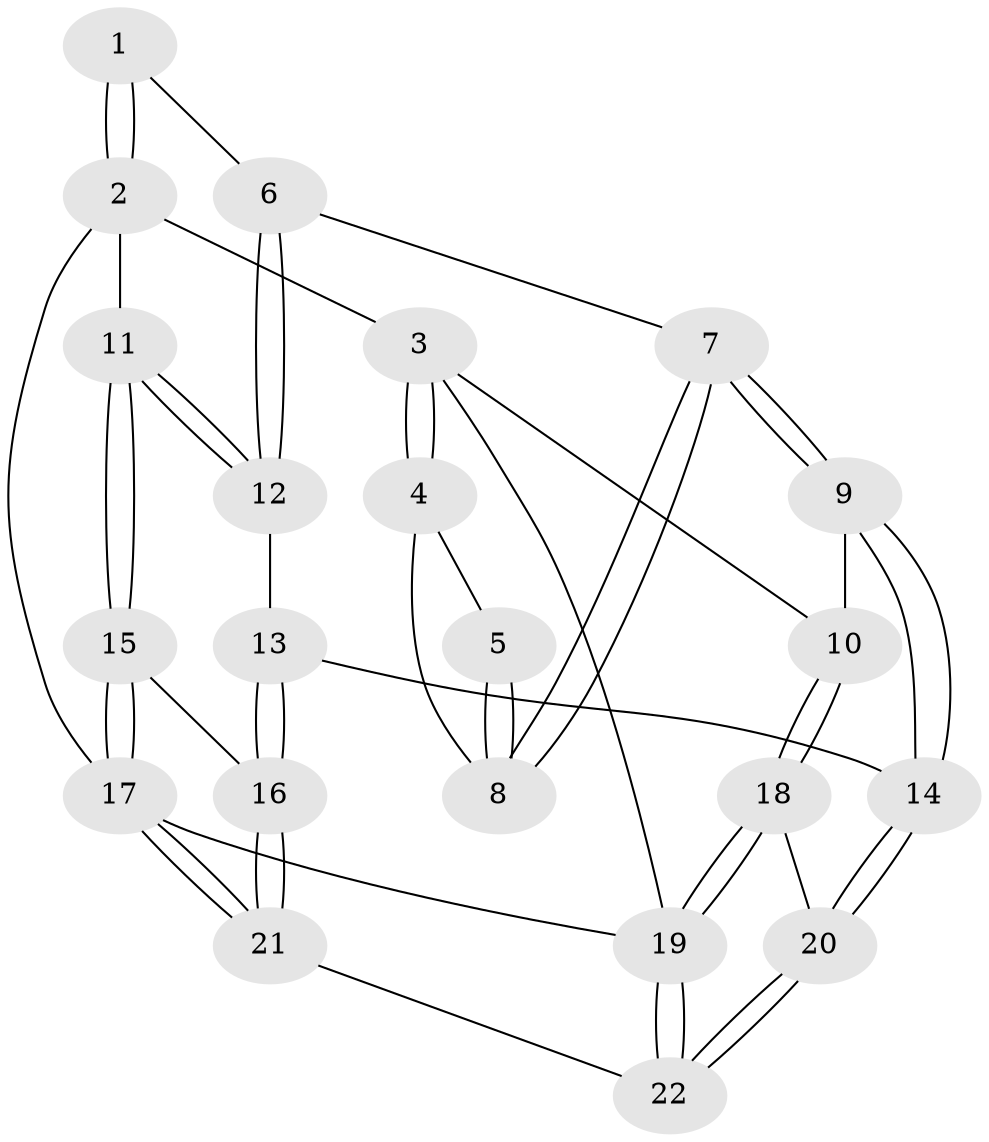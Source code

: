 // Generated by graph-tools (version 1.1) at 2025/46/02/15/25 05:46:28]
// undirected, 22 vertices, 52 edges
graph export_dot {
graph [start="1"]
  node [color=gray90,style=filled];
  1 [pos="+0.8932766493323822+0"];
  2 [pos="+1+0"];
  3 [pos="+0+0"];
  4 [pos="+0+0"];
  5 [pos="+0.4509163143970247+0"];
  6 [pos="+0.7868942248271271+0.17859937437371934"];
  7 [pos="+0.3303117096297453+0.3430662307606919"];
  8 [pos="+0.314466047099542+0.29622606858934963"];
  9 [pos="+0.2652992169616201+0.5350400210019995"];
  10 [pos="+0+0.5684281783189158"];
  11 [pos="+1+0.6278299011049489"];
  12 [pos="+0.7718006394227757+0.45004162931343755"];
  13 [pos="+0.6640355098944499+0.6303090832030752"];
  14 [pos="+0.40320122538511377+0.6573959771571886"];
  15 [pos="+1+0.7558343312142284"];
  16 [pos="+0.7856184543746866+0.7889609406016828"];
  17 [pos="+1+1"];
  18 [pos="+0+0.88674681363159"];
  19 [pos="+0+1"];
  20 [pos="+0.3836907165771942+0.8991338186061849"];
  21 [pos="+0.7174629342506913+1"];
  22 [pos="+0.43212446925542886+1"];
  1 -- 2;
  1 -- 2;
  1 -- 6;
  2 -- 3;
  2 -- 11;
  2 -- 17;
  3 -- 4;
  3 -- 4;
  3 -- 10;
  3 -- 19;
  4 -- 5;
  4 -- 8;
  5 -- 8;
  5 -- 8;
  6 -- 7;
  6 -- 12;
  6 -- 12;
  7 -- 8;
  7 -- 8;
  7 -- 9;
  7 -- 9;
  9 -- 10;
  9 -- 14;
  9 -- 14;
  10 -- 18;
  10 -- 18;
  11 -- 12;
  11 -- 12;
  11 -- 15;
  11 -- 15;
  12 -- 13;
  13 -- 14;
  13 -- 16;
  13 -- 16;
  14 -- 20;
  14 -- 20;
  15 -- 16;
  15 -- 17;
  15 -- 17;
  16 -- 21;
  16 -- 21;
  17 -- 21;
  17 -- 21;
  17 -- 19;
  18 -- 19;
  18 -- 19;
  18 -- 20;
  19 -- 22;
  19 -- 22;
  20 -- 22;
  20 -- 22;
  21 -- 22;
}
